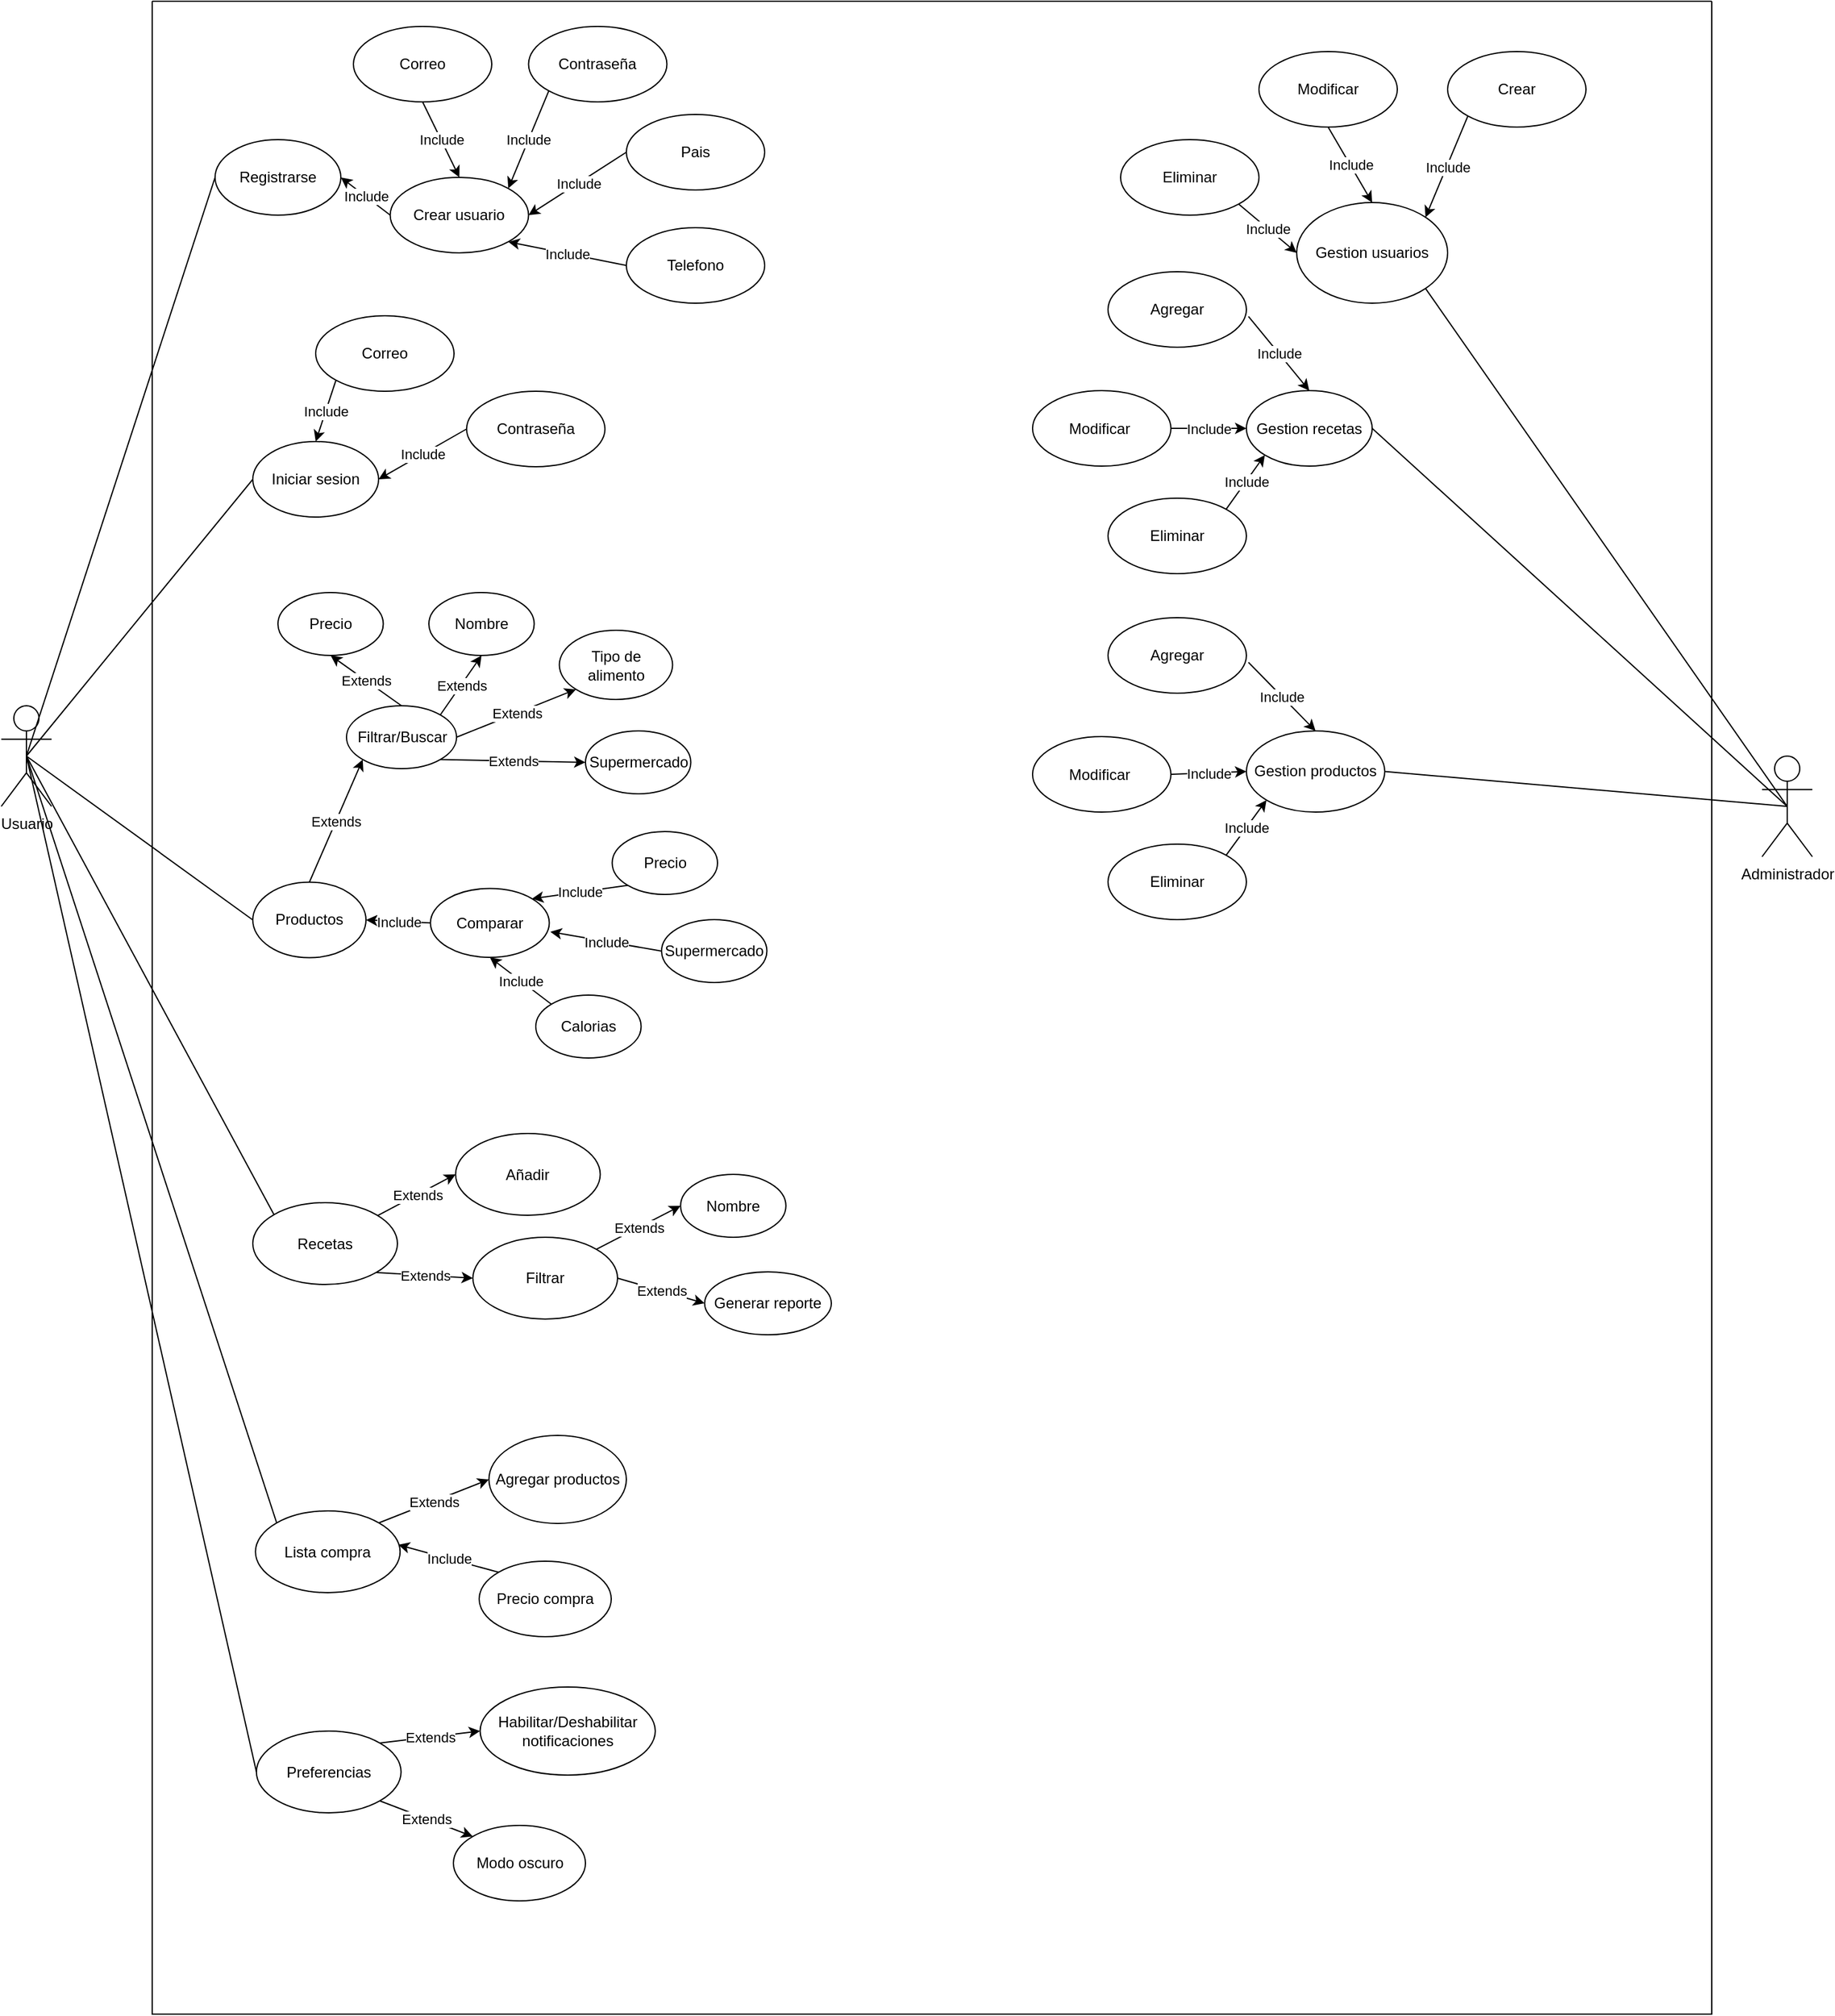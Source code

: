 <mxfile version="26.1.1">
  <diagram name="digrama-casos-uso" id="cVmgFsg3Rx5wpn8s-_xm">
    <mxGraphModel dx="2206" dy="1686" grid="1" gridSize="10" guides="1" tooltips="1" connect="1" arrows="1" fold="1" page="0" pageScale="1" pageWidth="827" pageHeight="1169" math="0" shadow="0">
      <root>
        <mxCell id="0" />
        <mxCell id="1" parent="0" />
        <mxCell id="en6OQ1vkhQpd69jf1zTb-2" value="" style="swimlane;startSize=0;" parent="1" vertex="1">
          <mxGeometry x="200" y="-240" width="1240" height="1600" as="geometry" />
        </mxCell>
        <mxCell id="en6OQ1vkhQpd69jf1zTb-5" value="Productos" style="ellipse;whiteSpace=wrap;html=1;" parent="en6OQ1vkhQpd69jf1zTb-2" vertex="1">
          <mxGeometry x="80" y="700.25" width="90" height="60" as="geometry" />
        </mxCell>
        <mxCell id="en6OQ1vkhQpd69jf1zTb-7" value="Filtrar/Buscar" style="ellipse;whiteSpace=wrap;html=1;" parent="en6OQ1vkhQpd69jf1zTb-2" vertex="1">
          <mxGeometry x="154.5" y="560" width="87.5" height="50" as="geometry" />
        </mxCell>
        <mxCell id="en6OQ1vkhQpd69jf1zTb-11" value="Gestion recetas" style="ellipse;whiteSpace=wrap;html=1;" parent="en6OQ1vkhQpd69jf1zTb-2" vertex="1">
          <mxGeometry x="870" y="309.5" width="100" height="60" as="geometry" />
        </mxCell>
        <mxCell id="en6OQ1vkhQpd69jf1zTb-12" value="Agregar" style="ellipse;whiteSpace=wrap;html=1;" parent="en6OQ1vkhQpd69jf1zTb-2" vertex="1">
          <mxGeometry x="760" y="215" width="110" height="60" as="geometry" />
        </mxCell>
        <mxCell id="en6OQ1vkhQpd69jf1zTb-13" value="Modificar&amp;nbsp;" style="ellipse;whiteSpace=wrap;html=1;" parent="en6OQ1vkhQpd69jf1zTb-2" vertex="1">
          <mxGeometry x="700" y="309.5" width="110" height="60" as="geometry" />
        </mxCell>
        <mxCell id="en6OQ1vkhQpd69jf1zTb-14" value="Eliminar" style="ellipse;whiteSpace=wrap;html=1;" parent="en6OQ1vkhQpd69jf1zTb-2" vertex="1">
          <mxGeometry x="760" y="395" width="110" height="60" as="geometry" />
        </mxCell>
        <mxCell id="en6OQ1vkhQpd69jf1zTb-16" value="" style="endArrow=classic;html=1;rounded=0;exitX=1.015;exitY=0.592;exitDx=0;exitDy=0;exitPerimeter=0;entryX=0.5;entryY=0;entryDx=0;entryDy=0;" parent="en6OQ1vkhQpd69jf1zTb-2" source="en6OQ1vkhQpd69jf1zTb-12" target="en6OQ1vkhQpd69jf1zTb-11" edge="1">
          <mxGeometry relative="1" as="geometry">
            <mxPoint x="890" y="185" as="sourcePoint" />
            <mxPoint x="990" y="185" as="targetPoint" />
          </mxGeometry>
        </mxCell>
        <mxCell id="en6OQ1vkhQpd69jf1zTb-17" value="Include" style="edgeLabel;resizable=0;html=1;;align=center;verticalAlign=middle;" parent="en6OQ1vkhQpd69jf1zTb-16" connectable="0" vertex="1">
          <mxGeometry relative="1" as="geometry" />
        </mxCell>
        <mxCell id="en6OQ1vkhQpd69jf1zTb-19" value="" style="endArrow=classic;html=1;rounded=0;exitX=1;exitY=0.5;exitDx=0;exitDy=0;entryX=0;entryY=0.5;entryDx=0;entryDy=0;" parent="en6OQ1vkhQpd69jf1zTb-2" source="en6OQ1vkhQpd69jf1zTb-13" target="en6OQ1vkhQpd69jf1zTb-11" edge="1">
          <mxGeometry relative="1" as="geometry">
            <mxPoint x="870" y="355" as="sourcePoint" />
            <mxPoint x="918" y="414" as="targetPoint" />
          </mxGeometry>
        </mxCell>
        <mxCell id="en6OQ1vkhQpd69jf1zTb-20" value="Include" style="edgeLabel;resizable=0;html=1;;align=center;verticalAlign=middle;" parent="en6OQ1vkhQpd69jf1zTb-19" connectable="0" vertex="1">
          <mxGeometry relative="1" as="geometry" />
        </mxCell>
        <mxCell id="en6OQ1vkhQpd69jf1zTb-21" value="" style="endArrow=classic;html=1;rounded=0;exitX=1;exitY=0;exitDx=0;exitDy=0;entryX=0;entryY=1;entryDx=0;entryDy=0;" parent="en6OQ1vkhQpd69jf1zTb-2" source="en6OQ1vkhQpd69jf1zTb-14" target="en6OQ1vkhQpd69jf1zTb-11" edge="1">
          <mxGeometry relative="1" as="geometry">
            <mxPoint x="892" y="271" as="sourcePoint" />
            <mxPoint x="940" y="330" as="targetPoint" />
          </mxGeometry>
        </mxCell>
        <mxCell id="en6OQ1vkhQpd69jf1zTb-22" value="Include" style="edgeLabel;resizable=0;html=1;;align=center;verticalAlign=middle;" parent="en6OQ1vkhQpd69jf1zTb-21" connectable="0" vertex="1">
          <mxGeometry relative="1" as="geometry" />
        </mxCell>
        <mxCell id="en6OQ1vkhQpd69jf1zTb-25" value="Gestion usuarios" style="ellipse;whiteSpace=wrap;html=1;" parent="en6OQ1vkhQpd69jf1zTb-2" vertex="1">
          <mxGeometry x="910" y="160" width="120" height="80" as="geometry" />
        </mxCell>
        <mxCell id="en6OQ1vkhQpd69jf1zTb-30" value="Iniciar sesion" style="ellipse;whiteSpace=wrap;html=1;" parent="en6OQ1vkhQpd69jf1zTb-2" vertex="1">
          <mxGeometry x="80" y="350" width="100" height="60" as="geometry" />
        </mxCell>
        <mxCell id="en6OQ1vkhQpd69jf1zTb-23" value="Registrarse" style="ellipse;whiteSpace=wrap;html=1;" parent="en6OQ1vkhQpd69jf1zTb-2" vertex="1">
          <mxGeometry x="50" y="110" width="100" height="60" as="geometry" />
        </mxCell>
        <mxCell id="en6OQ1vkhQpd69jf1zTb-26" value="Crear usuario" style="ellipse;whiteSpace=wrap;html=1;" parent="en6OQ1vkhQpd69jf1zTb-2" vertex="1">
          <mxGeometry x="189.25" y="140" width="110" height="60" as="geometry" />
        </mxCell>
        <mxCell id="en6OQ1vkhQpd69jf1zTb-28" value="" style="endArrow=classic;html=1;rounded=0;exitX=0;exitY=0.5;exitDx=0;exitDy=0;entryX=1;entryY=0.5;entryDx=0;entryDy=0;" parent="en6OQ1vkhQpd69jf1zTb-2" source="en6OQ1vkhQpd69jf1zTb-26" target="en6OQ1vkhQpd69jf1zTb-23" edge="1">
          <mxGeometry relative="1" as="geometry">
            <mxPoint x="184.5" y="240" as="sourcePoint" />
            <mxPoint x="160" y="140" as="targetPoint" />
          </mxGeometry>
        </mxCell>
        <mxCell id="en6OQ1vkhQpd69jf1zTb-29" value="Include" style="edgeLabel;resizable=0;html=1;;align=center;verticalAlign=middle;" parent="en6OQ1vkhQpd69jf1zTb-28" connectable="0" vertex="1">
          <mxGeometry relative="1" as="geometry" />
        </mxCell>
        <mxCell id="en6OQ1vkhQpd69jf1zTb-33" value="Modificar" style="ellipse;whiteSpace=wrap;html=1;" parent="en6OQ1vkhQpd69jf1zTb-2" vertex="1">
          <mxGeometry x="880" y="40" width="110" height="60" as="geometry" />
        </mxCell>
        <mxCell id="en6OQ1vkhQpd69jf1zTb-34" value="Eliminar" style="ellipse;whiteSpace=wrap;html=1;" parent="en6OQ1vkhQpd69jf1zTb-2" vertex="1">
          <mxGeometry x="770" y="110" width="110" height="60" as="geometry" />
        </mxCell>
        <mxCell id="en6OQ1vkhQpd69jf1zTb-35" value="" style="endArrow=classic;html=1;rounded=0;exitX=1;exitY=1;exitDx=0;exitDy=0;entryX=0;entryY=0.5;entryDx=0;entryDy=0;" parent="en6OQ1vkhQpd69jf1zTb-2" source="en6OQ1vkhQpd69jf1zTb-34" target="en6OQ1vkhQpd69jf1zTb-25" edge="1">
          <mxGeometry relative="1" as="geometry">
            <mxPoint x="842" y="276" as="sourcePoint" />
            <mxPoint x="890" y="335" as="targetPoint" />
          </mxGeometry>
        </mxCell>
        <mxCell id="en6OQ1vkhQpd69jf1zTb-36" value="Include" style="edgeLabel;resizable=0;html=1;;align=center;verticalAlign=middle;" parent="en6OQ1vkhQpd69jf1zTb-35" connectable="0" vertex="1">
          <mxGeometry relative="1" as="geometry" />
        </mxCell>
        <mxCell id="en6OQ1vkhQpd69jf1zTb-37" value="" style="endArrow=classic;html=1;rounded=0;exitX=0.5;exitY=1;exitDx=0;exitDy=0;entryX=0.5;entryY=0;entryDx=0;entryDy=0;" parent="en6OQ1vkhQpd69jf1zTb-2" source="en6OQ1vkhQpd69jf1zTb-33" target="en6OQ1vkhQpd69jf1zTb-25" edge="1">
          <mxGeometry relative="1" as="geometry">
            <mxPoint x="852" y="286" as="sourcePoint" />
            <mxPoint x="900" y="345" as="targetPoint" />
          </mxGeometry>
        </mxCell>
        <mxCell id="en6OQ1vkhQpd69jf1zTb-38" value="Include" style="edgeLabel;resizable=0;html=1;;align=center;verticalAlign=middle;" parent="en6OQ1vkhQpd69jf1zTb-37" connectable="0" vertex="1">
          <mxGeometry relative="1" as="geometry" />
        </mxCell>
        <mxCell id="en6OQ1vkhQpd69jf1zTb-80" value="Crear" style="ellipse;whiteSpace=wrap;html=1;" parent="en6OQ1vkhQpd69jf1zTb-2" vertex="1">
          <mxGeometry x="1030" y="40" width="110" height="60" as="geometry" />
        </mxCell>
        <mxCell id="en6OQ1vkhQpd69jf1zTb-81" value="" style="endArrow=classic;html=1;rounded=0;exitX=0;exitY=1;exitDx=0;exitDy=0;entryX=1;entryY=0;entryDx=0;entryDy=0;" parent="en6OQ1vkhQpd69jf1zTb-2" source="en6OQ1vkhQpd69jf1zTb-80" target="en6OQ1vkhQpd69jf1zTb-25" edge="1">
          <mxGeometry relative="1" as="geometry">
            <mxPoint x="945" y="110" as="sourcePoint" />
            <mxPoint x="980" y="170" as="targetPoint" />
          </mxGeometry>
        </mxCell>
        <mxCell id="en6OQ1vkhQpd69jf1zTb-82" value="Include" style="edgeLabel;resizable=0;html=1;;align=center;verticalAlign=middle;" parent="en6OQ1vkhQpd69jf1zTb-81" connectable="0" vertex="1">
          <mxGeometry relative="1" as="geometry" />
        </mxCell>
        <mxCell id="KXxqBj54iLF5H491kml4-2" value="Correo" style="ellipse;whiteSpace=wrap;html=1;" parent="en6OQ1vkhQpd69jf1zTb-2" vertex="1">
          <mxGeometry x="160" y="20" width="110" height="60" as="geometry" />
        </mxCell>
        <mxCell id="KXxqBj54iLF5H491kml4-3" value="" style="endArrow=classic;html=1;rounded=0;exitX=0.5;exitY=1;exitDx=0;exitDy=0;entryX=0.5;entryY=0;entryDx=0;entryDy=0;" parent="en6OQ1vkhQpd69jf1zTb-2" source="KXxqBj54iLF5H491kml4-2" target="en6OQ1vkhQpd69jf1zTb-26" edge="1">
          <mxGeometry relative="1" as="geometry">
            <mxPoint x="231" y="150" as="sourcePoint" />
            <mxPoint x="160" y="150" as="targetPoint" />
          </mxGeometry>
        </mxCell>
        <mxCell id="KXxqBj54iLF5H491kml4-4" value="Include" style="edgeLabel;resizable=0;html=1;;align=center;verticalAlign=middle;" parent="KXxqBj54iLF5H491kml4-3" connectable="0" vertex="1">
          <mxGeometry relative="1" as="geometry" />
        </mxCell>
        <mxCell id="KXxqBj54iLF5H491kml4-5" value="Contraseña" style="ellipse;whiteSpace=wrap;html=1;" parent="en6OQ1vkhQpd69jf1zTb-2" vertex="1">
          <mxGeometry x="299.25" y="20" width="110" height="60" as="geometry" />
        </mxCell>
        <mxCell id="KXxqBj54iLF5H491kml4-6" value="" style="endArrow=classic;html=1;rounded=0;exitX=0;exitY=1;exitDx=0;exitDy=0;entryX=1;entryY=0;entryDx=0;entryDy=0;" parent="en6OQ1vkhQpd69jf1zTb-2" source="KXxqBj54iLF5H491kml4-5" target="en6OQ1vkhQpd69jf1zTb-26" edge="1">
          <mxGeometry relative="1" as="geometry">
            <mxPoint x="264" y="71" as="sourcePoint" />
            <mxPoint x="286" y="120" as="targetPoint" />
          </mxGeometry>
        </mxCell>
        <mxCell id="KXxqBj54iLF5H491kml4-7" value="Include" style="edgeLabel;resizable=0;html=1;;align=center;verticalAlign=middle;" parent="KXxqBj54iLF5H491kml4-6" connectable="0" vertex="1">
          <mxGeometry relative="1" as="geometry" />
        </mxCell>
        <mxCell id="KXxqBj54iLF5H491kml4-8" value="Pais" style="ellipse;whiteSpace=wrap;html=1;" parent="en6OQ1vkhQpd69jf1zTb-2" vertex="1">
          <mxGeometry x="377" y="90" width="110" height="60" as="geometry" />
        </mxCell>
        <mxCell id="KXxqBj54iLF5H491kml4-9" value="" style="endArrow=classic;html=1;rounded=0;exitX=0;exitY=0.5;exitDx=0;exitDy=0;entryX=1;entryY=0.5;entryDx=0;entryDy=0;" parent="en6OQ1vkhQpd69jf1zTb-2" source="KXxqBj54iLF5H491kml4-8" target="en6OQ1vkhQpd69jf1zTb-26" edge="1">
          <mxGeometry relative="1" as="geometry">
            <mxPoint x="336" y="71" as="sourcePoint" />
            <mxPoint x="293" y="159" as="targetPoint" />
          </mxGeometry>
        </mxCell>
        <mxCell id="KXxqBj54iLF5H491kml4-10" value="Include" style="edgeLabel;resizable=0;html=1;;align=center;verticalAlign=middle;" parent="KXxqBj54iLF5H491kml4-9" connectable="0" vertex="1">
          <mxGeometry relative="1" as="geometry" />
        </mxCell>
        <mxCell id="KXxqBj54iLF5H491kml4-11" value="Telefono" style="ellipse;whiteSpace=wrap;html=1;" parent="en6OQ1vkhQpd69jf1zTb-2" vertex="1">
          <mxGeometry x="377" y="180" width="110" height="60" as="geometry" />
        </mxCell>
        <mxCell id="KXxqBj54iLF5H491kml4-12" value="" style="endArrow=classic;html=1;rounded=0;exitX=0;exitY=0.5;exitDx=0;exitDy=0;entryX=1;entryY=1;entryDx=0;entryDy=0;" parent="en6OQ1vkhQpd69jf1zTb-2" source="KXxqBj54iLF5H491kml4-11" target="en6OQ1vkhQpd69jf1zTb-26" edge="1">
          <mxGeometry relative="1" as="geometry">
            <mxPoint x="387" y="120" as="sourcePoint" />
            <mxPoint x="309" y="180" as="targetPoint" />
          </mxGeometry>
        </mxCell>
        <mxCell id="KXxqBj54iLF5H491kml4-13" value="Include" style="edgeLabel;resizable=0;html=1;;align=center;verticalAlign=middle;" parent="KXxqBj54iLF5H491kml4-12" connectable="0" vertex="1">
          <mxGeometry relative="1" as="geometry" />
        </mxCell>
        <mxCell id="KXxqBj54iLF5H491kml4-14" value="" style="endArrow=classic;html=1;rounded=0;exitX=0.5;exitY=0;exitDx=0;exitDy=0;entryX=0;entryY=1;entryDx=0;entryDy=0;" parent="en6OQ1vkhQpd69jf1zTb-2" source="en6OQ1vkhQpd69jf1zTb-5" target="en6OQ1vkhQpd69jf1zTb-7" edge="1">
          <mxGeometry relative="1" as="geometry">
            <mxPoint x="436.25" y="490.25" as="sourcePoint" />
            <mxPoint x="342.25" y="471.25" as="targetPoint" />
          </mxGeometry>
        </mxCell>
        <mxCell id="KXxqBj54iLF5H491kml4-15" value="Extends" style="edgeLabel;resizable=0;html=1;;align=center;verticalAlign=middle;" parent="KXxqBj54iLF5H491kml4-14" connectable="0" vertex="1">
          <mxGeometry relative="1" as="geometry" />
        </mxCell>
        <mxCell id="KXxqBj54iLF5H491kml4-97" value="Comparar" style="ellipse;whiteSpace=wrap;html=1;" parent="en6OQ1vkhQpd69jf1zTb-2" vertex="1">
          <mxGeometry x="221.25" y="705.25" width="94.5" height="54.75" as="geometry" />
        </mxCell>
        <mxCell id="KXxqBj54iLF5H491kml4-99" value="" style="endArrow=classic;html=1;rounded=0;exitX=0;exitY=0.5;exitDx=0;exitDy=0;entryX=1;entryY=0.5;entryDx=0;entryDy=0;" parent="en6OQ1vkhQpd69jf1zTb-2" source="KXxqBj54iLF5H491kml4-97" target="en6OQ1vkhQpd69jf1zTb-5" edge="1">
          <mxGeometry relative="1" as="geometry">
            <mxPoint x="436.25" y="490.25" as="sourcePoint" />
            <mxPoint x="342.25" y="471.25" as="targetPoint" />
          </mxGeometry>
        </mxCell>
        <mxCell id="KXxqBj54iLF5H491kml4-100" value="Include" style="edgeLabel;resizable=0;html=1;;align=center;verticalAlign=middle;" parent="KXxqBj54iLF5H491kml4-99" connectable="0" vertex="1">
          <mxGeometry relative="1" as="geometry" />
        </mxCell>
        <mxCell id="KXxqBj54iLF5H491kml4-109" value="Recetas" style="ellipse;whiteSpace=wrap;html=1;" parent="en6OQ1vkhQpd69jf1zTb-2" vertex="1">
          <mxGeometry x="80" y="955" width="115" height="65" as="geometry" />
        </mxCell>
        <mxCell id="KXxqBj54iLF5H491kml4-111" value="Añadir" style="ellipse;whiteSpace=wrap;html=1;" parent="en6OQ1vkhQpd69jf1zTb-2" vertex="1">
          <mxGeometry x="241.25" y="900" width="115" height="65" as="geometry" />
        </mxCell>
        <mxCell id="KXxqBj54iLF5H491kml4-112" value="Filtrar" style="ellipse;whiteSpace=wrap;html=1;" parent="en6OQ1vkhQpd69jf1zTb-2" vertex="1">
          <mxGeometry x="255" y="982.5" width="115" height="65" as="geometry" />
        </mxCell>
        <mxCell id="KXxqBj54iLF5H491kml4-113" value="" style="endArrow=classic;html=1;rounded=0;entryX=0;entryY=0.5;entryDx=0;entryDy=0;" parent="en6OQ1vkhQpd69jf1zTb-2" source="KXxqBj54iLF5H491kml4-109" target="KXxqBj54iLF5H491kml4-111" edge="1">
          <mxGeometry relative="1" as="geometry">
            <mxPoint x="1149" y="376" as="sourcePoint" />
            <mxPoint x="1190" y="425" as="targetPoint" />
          </mxGeometry>
        </mxCell>
        <mxCell id="KXxqBj54iLF5H491kml4-114" value="Extends" style="edgeLabel;resizable=0;html=1;;align=center;verticalAlign=middle;" parent="KXxqBj54iLF5H491kml4-113" connectable="0" vertex="1">
          <mxGeometry relative="1" as="geometry" />
        </mxCell>
        <mxCell id="KXxqBj54iLF5H491kml4-115" value="" style="endArrow=classic;html=1;rounded=0;entryX=0;entryY=0.5;entryDx=0;entryDy=0;exitX=1;exitY=1;exitDx=0;exitDy=0;" parent="en6OQ1vkhQpd69jf1zTb-2" source="KXxqBj54iLF5H491kml4-109" target="KXxqBj54iLF5H491kml4-112" edge="1">
          <mxGeometry relative="1" as="geometry">
            <mxPoint x="187" y="974" as="sourcePoint" />
            <mxPoint x="237" y="943" as="targetPoint" />
          </mxGeometry>
        </mxCell>
        <mxCell id="KXxqBj54iLF5H491kml4-116" value="Extends" style="edgeLabel;resizable=0;html=1;;align=center;verticalAlign=middle;" parent="KXxqBj54iLF5H491kml4-115" connectable="0" vertex="1">
          <mxGeometry relative="1" as="geometry" />
        </mxCell>
        <mxCell id="KXxqBj54iLF5H491kml4-117" value="Gestion productos" style="ellipse;whiteSpace=wrap;html=1;" parent="en6OQ1vkhQpd69jf1zTb-2" vertex="1">
          <mxGeometry x="870" y="580" width="110" height="64.5" as="geometry" />
        </mxCell>
        <mxCell id="KXxqBj54iLF5H491kml4-118" value="Agregar" style="ellipse;whiteSpace=wrap;html=1;" parent="en6OQ1vkhQpd69jf1zTb-2" vertex="1">
          <mxGeometry x="760" y="490" width="110" height="60" as="geometry" />
        </mxCell>
        <mxCell id="KXxqBj54iLF5H491kml4-119" value="Modificar&amp;nbsp;" style="ellipse;whiteSpace=wrap;html=1;" parent="en6OQ1vkhQpd69jf1zTb-2" vertex="1">
          <mxGeometry x="700" y="584.5" width="110" height="60" as="geometry" />
        </mxCell>
        <mxCell id="KXxqBj54iLF5H491kml4-120" value="Eliminar" style="ellipse;whiteSpace=wrap;html=1;" parent="en6OQ1vkhQpd69jf1zTb-2" vertex="1">
          <mxGeometry x="760" y="670" width="110" height="60" as="geometry" />
        </mxCell>
        <mxCell id="KXxqBj54iLF5H491kml4-121" value="" style="endArrow=classic;html=1;rounded=0;exitX=1.015;exitY=0.592;exitDx=0;exitDy=0;exitPerimeter=0;entryX=0.5;entryY=0;entryDx=0;entryDy=0;" parent="en6OQ1vkhQpd69jf1zTb-2" source="KXxqBj54iLF5H491kml4-118" target="KXxqBj54iLF5H491kml4-117" edge="1">
          <mxGeometry relative="1" as="geometry">
            <mxPoint x="890" y="460" as="sourcePoint" />
            <mxPoint x="990" y="460" as="targetPoint" />
          </mxGeometry>
        </mxCell>
        <mxCell id="KXxqBj54iLF5H491kml4-122" value="Include" style="edgeLabel;resizable=0;html=1;;align=center;verticalAlign=middle;" parent="KXxqBj54iLF5H491kml4-121" connectable="0" vertex="1">
          <mxGeometry relative="1" as="geometry" />
        </mxCell>
        <mxCell id="KXxqBj54iLF5H491kml4-123" value="" style="endArrow=classic;html=1;rounded=0;exitX=1;exitY=0.5;exitDx=0;exitDy=0;entryX=0;entryY=0.5;entryDx=0;entryDy=0;" parent="en6OQ1vkhQpd69jf1zTb-2" source="KXxqBj54iLF5H491kml4-119" target="KXxqBj54iLF5H491kml4-117" edge="1">
          <mxGeometry relative="1" as="geometry">
            <mxPoint x="870" y="630" as="sourcePoint" />
            <mxPoint x="918" y="689" as="targetPoint" />
          </mxGeometry>
        </mxCell>
        <mxCell id="KXxqBj54iLF5H491kml4-124" value="Include" style="edgeLabel;resizable=0;html=1;;align=center;verticalAlign=middle;" parent="KXxqBj54iLF5H491kml4-123" connectable="0" vertex="1">
          <mxGeometry relative="1" as="geometry" />
        </mxCell>
        <mxCell id="KXxqBj54iLF5H491kml4-125" value="" style="endArrow=classic;html=1;rounded=0;exitX=1;exitY=0;exitDx=0;exitDy=0;entryX=0;entryY=1;entryDx=0;entryDy=0;" parent="en6OQ1vkhQpd69jf1zTb-2" source="KXxqBj54iLF5H491kml4-120" target="KXxqBj54iLF5H491kml4-117" edge="1">
          <mxGeometry relative="1" as="geometry">
            <mxPoint x="892" y="546" as="sourcePoint" />
            <mxPoint x="940" y="605" as="targetPoint" />
          </mxGeometry>
        </mxCell>
        <mxCell id="KXxqBj54iLF5H491kml4-126" value="Include" style="edgeLabel;resizable=0;html=1;;align=center;verticalAlign=middle;" parent="KXxqBj54iLF5H491kml4-125" connectable="0" vertex="1">
          <mxGeometry relative="1" as="geometry" />
        </mxCell>
        <mxCell id="6ZiX3sD0n53-EVIy7DBn-79" value="Correo" style="ellipse;whiteSpace=wrap;html=1;" vertex="1" parent="en6OQ1vkhQpd69jf1zTb-2">
          <mxGeometry x="130" y="250" width="110" height="60" as="geometry" />
        </mxCell>
        <mxCell id="6ZiX3sD0n53-EVIy7DBn-80" value="Contraseña" style="ellipse;whiteSpace=wrap;html=1;" vertex="1" parent="en6OQ1vkhQpd69jf1zTb-2">
          <mxGeometry x="250" y="310" width="110" height="60" as="geometry" />
        </mxCell>
        <mxCell id="6ZiX3sD0n53-EVIy7DBn-81" value="" style="endArrow=classic;html=1;rounded=0;exitX=0;exitY=0.5;exitDx=0;exitDy=0;entryX=1;entryY=0.5;entryDx=0;entryDy=0;" edge="1" parent="en6OQ1vkhQpd69jf1zTb-2" source="6ZiX3sD0n53-EVIy7DBn-80" target="en6OQ1vkhQpd69jf1zTb-30">
          <mxGeometry relative="1" as="geometry">
            <mxPoint x="325" y="111" as="sourcePoint" />
            <mxPoint x="293" y="189" as="targetPoint" />
          </mxGeometry>
        </mxCell>
        <mxCell id="6ZiX3sD0n53-EVIy7DBn-82" value="Include" style="edgeLabel;resizable=0;html=1;;align=center;verticalAlign=middle;" connectable="0" vertex="1" parent="6ZiX3sD0n53-EVIy7DBn-81">
          <mxGeometry relative="1" as="geometry" />
        </mxCell>
        <mxCell id="6ZiX3sD0n53-EVIy7DBn-83" value="" style="endArrow=classic;html=1;rounded=0;exitX=0;exitY=1;exitDx=0;exitDy=0;entryX=0.5;entryY=0;entryDx=0;entryDy=0;" edge="1" parent="en6OQ1vkhQpd69jf1zTb-2" source="6ZiX3sD0n53-EVIy7DBn-79" target="en6OQ1vkhQpd69jf1zTb-30">
          <mxGeometry relative="1" as="geometry">
            <mxPoint x="335" y="121" as="sourcePoint" />
            <mxPoint x="303" y="199" as="targetPoint" />
          </mxGeometry>
        </mxCell>
        <mxCell id="6ZiX3sD0n53-EVIy7DBn-84" value="Include" style="edgeLabel;resizable=0;html=1;;align=center;verticalAlign=middle;" connectable="0" vertex="1" parent="6ZiX3sD0n53-EVIy7DBn-83">
          <mxGeometry relative="1" as="geometry" />
        </mxCell>
        <mxCell id="6ZiX3sD0n53-EVIy7DBn-85" value="Nombre" style="ellipse;whiteSpace=wrap;html=1;" vertex="1" parent="en6OQ1vkhQpd69jf1zTb-2">
          <mxGeometry x="220" y="470" width="83.75" height="50" as="geometry" />
        </mxCell>
        <mxCell id="6ZiX3sD0n53-EVIy7DBn-86" value="Supermercado" style="ellipse;whiteSpace=wrap;html=1;" vertex="1" parent="en6OQ1vkhQpd69jf1zTb-2">
          <mxGeometry x="344.5" y="580" width="83.75" height="50" as="geometry" />
        </mxCell>
        <mxCell id="6ZiX3sD0n53-EVIy7DBn-87" value="Tipo de alimento" style="ellipse;whiteSpace=wrap;html=1;" vertex="1" parent="en6OQ1vkhQpd69jf1zTb-2">
          <mxGeometry x="323.75" y="500" width="90" height="55" as="geometry" />
        </mxCell>
        <mxCell id="6ZiX3sD0n53-EVIy7DBn-95" value="" style="endArrow=classic;html=1;rounded=0;exitX=1;exitY=0;exitDx=0;exitDy=0;entryX=0.5;entryY=1;entryDx=0;entryDy=0;" edge="1" parent="en6OQ1vkhQpd69jf1zTb-2" source="en6OQ1vkhQpd69jf1zTb-7" target="6ZiX3sD0n53-EVIy7DBn-85">
          <mxGeometry relative="1" as="geometry">
            <mxPoint x="79.5" y="690" as="sourcePoint" />
            <mxPoint x="177.5" y="613" as="targetPoint" />
          </mxGeometry>
        </mxCell>
        <mxCell id="6ZiX3sD0n53-EVIy7DBn-96" value="Extends" style="edgeLabel;resizable=0;html=1;;align=center;verticalAlign=middle;" connectable="0" vertex="1" parent="6ZiX3sD0n53-EVIy7DBn-95">
          <mxGeometry relative="1" as="geometry" />
        </mxCell>
        <mxCell id="6ZiX3sD0n53-EVIy7DBn-97" value="" style="endArrow=classic;html=1;rounded=0;exitX=1;exitY=0.5;exitDx=0;exitDy=0;entryX=0;entryY=1;entryDx=0;entryDy=0;" edge="1" parent="en6OQ1vkhQpd69jf1zTb-2" source="en6OQ1vkhQpd69jf1zTb-7" target="6ZiX3sD0n53-EVIy7DBn-87">
          <mxGeometry relative="1" as="geometry">
            <mxPoint x="89.5" y="700" as="sourcePoint" />
            <mxPoint x="187.5" y="623" as="targetPoint" />
          </mxGeometry>
        </mxCell>
        <mxCell id="6ZiX3sD0n53-EVIy7DBn-98" value="Extends" style="edgeLabel;resizable=0;html=1;;align=center;verticalAlign=middle;" connectable="0" vertex="1" parent="6ZiX3sD0n53-EVIy7DBn-97">
          <mxGeometry relative="1" as="geometry" />
        </mxCell>
        <mxCell id="6ZiX3sD0n53-EVIy7DBn-99" value="" style="endArrow=classic;html=1;rounded=0;exitX=1;exitY=1;exitDx=0;exitDy=0;entryX=0;entryY=0.5;entryDx=0;entryDy=0;" edge="1" parent="en6OQ1vkhQpd69jf1zTb-2" source="en6OQ1vkhQpd69jf1zTb-7" target="6ZiX3sD0n53-EVIy7DBn-86">
          <mxGeometry relative="1" as="geometry">
            <mxPoint x="99.5" y="710" as="sourcePoint" />
            <mxPoint x="197.5" y="633" as="targetPoint" />
          </mxGeometry>
        </mxCell>
        <mxCell id="6ZiX3sD0n53-EVIy7DBn-100" value="Extends" style="edgeLabel;resizable=0;html=1;;align=center;verticalAlign=middle;" connectable="0" vertex="1" parent="6ZiX3sD0n53-EVIy7DBn-99">
          <mxGeometry relative="1" as="geometry" />
        </mxCell>
        <mxCell id="6ZiX3sD0n53-EVIy7DBn-101" value="Precio" style="ellipse;whiteSpace=wrap;html=1;" vertex="1" parent="en6OQ1vkhQpd69jf1zTb-2">
          <mxGeometry x="100" y="470" width="83.75" height="50" as="geometry" />
        </mxCell>
        <mxCell id="6ZiX3sD0n53-EVIy7DBn-102" value="" style="endArrow=classic;html=1;rounded=0;exitX=0.5;exitY=0;exitDx=0;exitDy=0;entryX=0.5;entryY=1;entryDx=0;entryDy=0;" edge="1" parent="en6OQ1vkhQpd69jf1zTb-2" source="en6OQ1vkhQpd69jf1zTb-7" target="6ZiX3sD0n53-EVIy7DBn-101">
          <mxGeometry relative="1" as="geometry">
            <mxPoint x="239.5" y="577" as="sourcePoint" />
            <mxPoint x="271.5" y="530" as="targetPoint" />
          </mxGeometry>
        </mxCell>
        <mxCell id="6ZiX3sD0n53-EVIy7DBn-103" value="Extends" style="edgeLabel;resizable=0;html=1;;align=center;verticalAlign=middle;" connectable="0" vertex="1" parent="6ZiX3sD0n53-EVIy7DBn-102">
          <mxGeometry relative="1" as="geometry" />
        </mxCell>
        <mxCell id="6ZiX3sD0n53-EVIy7DBn-104" value="Precio" style="ellipse;whiteSpace=wrap;html=1;" vertex="1" parent="en6OQ1vkhQpd69jf1zTb-2">
          <mxGeometry x="365.75" y="660" width="83.75" height="50" as="geometry" />
        </mxCell>
        <mxCell id="6ZiX3sD0n53-EVIy7DBn-105" value="Calorias" style="ellipse;whiteSpace=wrap;html=1;" vertex="1" parent="en6OQ1vkhQpd69jf1zTb-2">
          <mxGeometry x="305" y="790" width="83.75" height="50" as="geometry" />
        </mxCell>
        <mxCell id="6ZiX3sD0n53-EVIy7DBn-106" value="Supermercado" style="ellipse;whiteSpace=wrap;html=1;" vertex="1" parent="en6OQ1vkhQpd69jf1zTb-2">
          <mxGeometry x="405" y="730" width="83.75" height="50" as="geometry" />
        </mxCell>
        <mxCell id="6ZiX3sD0n53-EVIy7DBn-107" value="" style="endArrow=classic;html=1;rounded=0;exitX=0;exitY=1;exitDx=0;exitDy=0;entryX=1;entryY=0;entryDx=0;entryDy=0;" edge="1" parent="en6OQ1vkhQpd69jf1zTb-2" source="6ZiX3sD0n53-EVIy7DBn-104" target="KXxqBj54iLF5H491kml4-97">
          <mxGeometry relative="1" as="geometry">
            <mxPoint x="231.75" y="743" as="sourcePoint" />
            <mxPoint x="125.75" y="740" as="targetPoint" />
          </mxGeometry>
        </mxCell>
        <mxCell id="6ZiX3sD0n53-EVIy7DBn-108" value="Include" style="edgeLabel;resizable=0;html=1;;align=center;verticalAlign=middle;" connectable="0" vertex="1" parent="6ZiX3sD0n53-EVIy7DBn-107">
          <mxGeometry relative="1" as="geometry" />
        </mxCell>
        <mxCell id="6ZiX3sD0n53-EVIy7DBn-109" value="" style="endArrow=classic;html=1;rounded=0;exitX=0;exitY=0;exitDx=0;exitDy=0;entryX=0.5;entryY=1;entryDx=0;entryDy=0;" edge="1" parent="en6OQ1vkhQpd69jf1zTb-2" source="6ZiX3sD0n53-EVIy7DBn-105" target="KXxqBj54iLF5H491kml4-97">
          <mxGeometry relative="1" as="geometry">
            <mxPoint x="241.75" y="753" as="sourcePoint" />
            <mxPoint x="135.75" y="750" as="targetPoint" />
          </mxGeometry>
        </mxCell>
        <mxCell id="6ZiX3sD0n53-EVIy7DBn-110" value="Include" style="edgeLabel;resizable=0;html=1;;align=center;verticalAlign=middle;" connectable="0" vertex="1" parent="6ZiX3sD0n53-EVIy7DBn-109">
          <mxGeometry relative="1" as="geometry" />
        </mxCell>
        <mxCell id="6ZiX3sD0n53-EVIy7DBn-111" value="" style="endArrow=classic;html=1;rounded=0;exitX=0;exitY=0.5;exitDx=0;exitDy=0;entryX=1.009;entryY=0.629;entryDx=0;entryDy=0;entryPerimeter=0;" edge="1" parent="en6OQ1vkhQpd69jf1zTb-2" source="6ZiX3sD0n53-EVIy7DBn-106" target="KXxqBj54iLF5H491kml4-97">
          <mxGeometry relative="1" as="geometry">
            <mxPoint x="251.75" y="763" as="sourcePoint" />
            <mxPoint x="145.75" y="760" as="targetPoint" />
          </mxGeometry>
        </mxCell>
        <mxCell id="6ZiX3sD0n53-EVIy7DBn-112" value="Include" style="edgeLabel;resizable=0;html=1;;align=center;verticalAlign=middle;" connectable="0" vertex="1" parent="6ZiX3sD0n53-EVIy7DBn-111">
          <mxGeometry relative="1" as="geometry" />
        </mxCell>
        <mxCell id="6ZiX3sD0n53-EVIy7DBn-113" value="Nombre" style="ellipse;whiteSpace=wrap;html=1;" vertex="1" parent="en6OQ1vkhQpd69jf1zTb-2">
          <mxGeometry x="420.13" y="932.5" width="83.75" height="50" as="geometry" />
        </mxCell>
        <mxCell id="6ZiX3sD0n53-EVIy7DBn-114" value="" style="endArrow=classic;html=1;rounded=0;exitX=1;exitY=0;exitDx=0;exitDy=0;entryX=0;entryY=0.5;entryDx=0;entryDy=0;" edge="1" parent="en6OQ1vkhQpd69jf1zTb-2" source="KXxqBj54iLF5H491kml4-112" target="6ZiX3sD0n53-EVIy7DBn-113">
          <mxGeometry relative="1" as="geometry">
            <mxPoint x="275" y="607" as="sourcePoint" />
            <mxPoint x="307" y="560" as="targetPoint" />
          </mxGeometry>
        </mxCell>
        <mxCell id="6ZiX3sD0n53-EVIy7DBn-115" value="Extends" style="edgeLabel;resizable=0;html=1;;align=center;verticalAlign=middle;" connectable="0" vertex="1" parent="6ZiX3sD0n53-EVIy7DBn-114">
          <mxGeometry relative="1" as="geometry" />
        </mxCell>
        <mxCell id="6ZiX3sD0n53-EVIy7DBn-116" value="Generar reporte" style="ellipse;whiteSpace=wrap;html=1;" vertex="1" parent="en6OQ1vkhQpd69jf1zTb-2">
          <mxGeometry x="439.25" y="1010" width="100.75" height="50" as="geometry" />
        </mxCell>
        <mxCell id="6ZiX3sD0n53-EVIy7DBn-117" value="" style="endArrow=classic;html=1;rounded=0;exitX=1;exitY=0.5;exitDx=0;exitDy=0;entryX=0;entryY=0.5;entryDx=0;entryDy=0;" edge="1" parent="en6OQ1vkhQpd69jf1zTb-2" source="KXxqBj54iLF5H491kml4-112" target="6ZiX3sD0n53-EVIy7DBn-116">
          <mxGeometry relative="1" as="geometry">
            <mxPoint x="363" y="1002" as="sourcePoint" />
            <mxPoint x="430" y="968" as="targetPoint" />
          </mxGeometry>
        </mxCell>
        <mxCell id="6ZiX3sD0n53-EVIy7DBn-118" value="Extends" style="edgeLabel;resizable=0;html=1;;align=center;verticalAlign=middle;" connectable="0" vertex="1" parent="6ZiX3sD0n53-EVIy7DBn-117">
          <mxGeometry relative="1" as="geometry" />
        </mxCell>
        <mxCell id="6ZiX3sD0n53-EVIy7DBn-119" value="Lista compra" style="ellipse;whiteSpace=wrap;html=1;" vertex="1" parent="en6OQ1vkhQpd69jf1zTb-2">
          <mxGeometry x="82.13" y="1200" width="115" height="65" as="geometry" />
        </mxCell>
        <mxCell id="6ZiX3sD0n53-EVIy7DBn-121" value="Agregar productos" style="ellipse;whiteSpace=wrap;html=1;" vertex="1" parent="en6OQ1vkhQpd69jf1zTb-2">
          <mxGeometry x="267.75" y="1140" width="109.25" height="70" as="geometry" />
        </mxCell>
        <mxCell id="6ZiX3sD0n53-EVIy7DBn-122" value="" style="endArrow=classic;html=1;rounded=0;exitX=1;exitY=0;exitDx=0;exitDy=0;entryX=0;entryY=0.5;entryDx=0;entryDy=0;" edge="1" parent="en6OQ1vkhQpd69jf1zTb-2" source="6ZiX3sD0n53-EVIy7DBn-119" target="6ZiX3sD0n53-EVIy7DBn-121">
          <mxGeometry relative="1" as="geometry">
            <mxPoint x="360.75" y="1062" as="sourcePoint" />
            <mxPoint x="427.75" y="1028" as="targetPoint" />
          </mxGeometry>
        </mxCell>
        <mxCell id="6ZiX3sD0n53-EVIy7DBn-123" value="Extends" style="edgeLabel;resizable=0;html=1;;align=center;verticalAlign=middle;" connectable="0" vertex="1" parent="6ZiX3sD0n53-EVIy7DBn-122">
          <mxGeometry relative="1" as="geometry" />
        </mxCell>
        <mxCell id="6ZiX3sD0n53-EVIy7DBn-124" value="Precio compra" style="ellipse;whiteSpace=wrap;html=1;" vertex="1" parent="en6OQ1vkhQpd69jf1zTb-2">
          <mxGeometry x="260" y="1240" width="105" height="60" as="geometry" />
        </mxCell>
        <mxCell id="6ZiX3sD0n53-EVIy7DBn-125" value="" style="endArrow=classic;html=1;rounded=0;exitX=0;exitY=0;exitDx=0;exitDy=0;entryX=0.987;entryY=0.414;entryDx=0;entryDy=0;entryPerimeter=0;" edge="1" parent="en6OQ1vkhQpd69jf1zTb-2" source="6ZiX3sD0n53-EVIy7DBn-124" target="6ZiX3sD0n53-EVIy7DBn-119">
          <mxGeometry relative="1" as="geometry">
            <mxPoint x="327" y="808" as="sourcePoint" />
            <mxPoint x="279" y="770" as="targetPoint" />
          </mxGeometry>
        </mxCell>
        <mxCell id="6ZiX3sD0n53-EVIy7DBn-126" value="Include" style="edgeLabel;resizable=0;html=1;;align=center;verticalAlign=middle;" connectable="0" vertex="1" parent="6ZiX3sD0n53-EVIy7DBn-125">
          <mxGeometry relative="1" as="geometry" />
        </mxCell>
        <mxCell id="6ZiX3sD0n53-EVIy7DBn-134" value="Preferencias" style="ellipse;whiteSpace=wrap;html=1;" vertex="1" parent="en6OQ1vkhQpd69jf1zTb-2">
          <mxGeometry x="82.88" y="1375" width="115" height="65" as="geometry" />
        </mxCell>
        <mxCell id="6ZiX3sD0n53-EVIy7DBn-135" value="" style="endArrow=classic;html=1;rounded=0;exitX=1;exitY=0;exitDx=0;exitDy=0;entryX=0;entryY=0.5;entryDx=0;entryDy=0;" edge="1" parent="en6OQ1vkhQpd69jf1zTb-2" source="6ZiX3sD0n53-EVIy7DBn-134" target="6ZiX3sD0n53-EVIy7DBn-140">
          <mxGeometry relative="1" as="geometry">
            <mxPoint x="361.5" y="1237" as="sourcePoint" />
            <mxPoint x="268.75" y="1350" as="targetPoint" />
          </mxGeometry>
        </mxCell>
        <mxCell id="6ZiX3sD0n53-EVIy7DBn-136" value="Extends" style="edgeLabel;resizable=0;html=1;;align=center;verticalAlign=middle;" connectable="0" vertex="1" parent="6ZiX3sD0n53-EVIy7DBn-135">
          <mxGeometry relative="1" as="geometry" />
        </mxCell>
        <mxCell id="6ZiX3sD0n53-EVIy7DBn-137" value="Modo oscuro" style="ellipse;whiteSpace=wrap;html=1;" vertex="1" parent="en6OQ1vkhQpd69jf1zTb-2">
          <mxGeometry x="239.5" y="1450" width="105" height="60" as="geometry" />
        </mxCell>
        <mxCell id="6ZiX3sD0n53-EVIy7DBn-140" value="Habilitar/Deshabilitar notificaciones" style="ellipse;whiteSpace=wrap;html=1;" vertex="1" parent="en6OQ1vkhQpd69jf1zTb-2">
          <mxGeometry x="260.75" y="1340" width="139.25" height="70" as="geometry" />
        </mxCell>
        <mxCell id="6ZiX3sD0n53-EVIy7DBn-141" value="" style="endArrow=classic;html=1;rounded=0;exitX=1;exitY=1;exitDx=0;exitDy=0;entryX=0;entryY=0;entryDx=0;entryDy=0;" edge="1" parent="en6OQ1vkhQpd69jf1zTb-2" source="6ZiX3sD0n53-EVIy7DBn-134" target="6ZiX3sD0n53-EVIy7DBn-137">
          <mxGeometry relative="1" as="geometry">
            <mxPoint x="191" y="1395" as="sourcePoint" />
            <mxPoint x="271" y="1385" as="targetPoint" />
          </mxGeometry>
        </mxCell>
        <mxCell id="6ZiX3sD0n53-EVIy7DBn-142" value="Extends" style="edgeLabel;resizable=0;html=1;;align=center;verticalAlign=middle;" connectable="0" vertex="1" parent="6ZiX3sD0n53-EVIy7DBn-141">
          <mxGeometry relative="1" as="geometry" />
        </mxCell>
        <mxCell id="en6OQ1vkhQpd69jf1zTb-3" value="Usuario" style="shape=umlActor;verticalLabelPosition=bottom;verticalAlign=top;html=1;outlineConnect=0;" parent="1" vertex="1">
          <mxGeometry x="80" y="320" width="40" height="80" as="geometry" />
        </mxCell>
        <mxCell id="en6OQ1vkhQpd69jf1zTb-4" value="Administrador" style="shape=umlActor;verticalLabelPosition=bottom;verticalAlign=top;html=1;outlineConnect=0;" parent="1" vertex="1">
          <mxGeometry x="1480" y="360" width="40" height="80" as="geometry" />
        </mxCell>
        <mxCell id="en6OQ1vkhQpd69jf1zTb-8" value="" style="endArrow=none;html=1;rounded=0;exitX=0.5;exitY=0.5;exitDx=0;exitDy=0;exitPerimeter=0;entryX=0;entryY=0.5;entryDx=0;entryDy=0;" parent="1" source="en6OQ1vkhQpd69jf1zTb-3" target="en6OQ1vkhQpd69jf1zTb-5" edge="1">
          <mxGeometry width="50" height="50" relative="1" as="geometry">
            <mxPoint x="560" y="430" as="sourcePoint" />
            <mxPoint x="610" y="380" as="targetPoint" />
          </mxGeometry>
        </mxCell>
        <mxCell id="en6OQ1vkhQpd69jf1zTb-15" value="" style="endArrow=none;html=1;rounded=0;exitX=0.5;exitY=0.5;exitDx=0;exitDy=0;exitPerimeter=0;entryX=1;entryY=0.5;entryDx=0;entryDy=0;" parent="1" source="en6OQ1vkhQpd69jf1zTb-4" target="en6OQ1vkhQpd69jf1zTb-11" edge="1">
          <mxGeometry width="50" height="50" relative="1" as="geometry">
            <mxPoint x="560" y="430" as="sourcePoint" />
            <mxPoint x="610" y="380" as="targetPoint" />
          </mxGeometry>
        </mxCell>
        <mxCell id="en6OQ1vkhQpd69jf1zTb-24" value="" style="endArrow=none;html=1;rounded=0;exitX=0.5;exitY=0.5;exitDx=0;exitDy=0;exitPerimeter=0;entryX=0;entryY=0.5;entryDx=0;entryDy=0;" parent="1" source="en6OQ1vkhQpd69jf1zTb-3" target="en6OQ1vkhQpd69jf1zTb-23" edge="1">
          <mxGeometry width="50" height="50" relative="1" as="geometry">
            <mxPoint x="460" y="540" as="sourcePoint" />
            <mxPoint x="510" y="490" as="targetPoint" />
          </mxGeometry>
        </mxCell>
        <mxCell id="en6OQ1vkhQpd69jf1zTb-31" value="" style="endArrow=none;html=1;rounded=0;exitX=0.5;exitY=0.5;exitDx=0;exitDy=0;exitPerimeter=0;entryX=0;entryY=0.5;entryDx=0;entryDy=0;" parent="1" source="en6OQ1vkhQpd69jf1zTb-3" target="en6OQ1vkhQpd69jf1zTb-30" edge="1">
          <mxGeometry width="50" height="50" relative="1" as="geometry">
            <mxPoint x="500" y="470" as="sourcePoint" />
            <mxPoint x="550" y="420" as="targetPoint" />
          </mxGeometry>
        </mxCell>
        <mxCell id="en6OQ1vkhQpd69jf1zTb-32" value="" style="endArrow=none;html=1;rounded=0;exitX=0.5;exitY=0.5;exitDx=0;exitDy=0;exitPerimeter=0;entryX=1;entryY=1;entryDx=0;entryDy=0;" parent="1" source="en6OQ1vkhQpd69jf1zTb-4" target="en6OQ1vkhQpd69jf1zTb-25" edge="1">
          <mxGeometry width="50" height="50" relative="1" as="geometry">
            <mxPoint x="1160" y="500" as="sourcePoint" />
            <mxPoint x="930" y="445" as="targetPoint" />
          </mxGeometry>
        </mxCell>
        <mxCell id="KXxqBj54iLF5H491kml4-110" value="" style="endArrow=none;html=1;rounded=0;exitX=0.5;exitY=0.5;exitDx=0;exitDy=0;exitPerimeter=0;entryX=0;entryY=0;entryDx=0;entryDy=0;" parent="1" source="en6OQ1vkhQpd69jf1zTb-3" target="KXxqBj54iLF5H491kml4-109" edge="1">
          <mxGeometry width="50" height="50" relative="1" as="geometry">
            <mxPoint x="110" y="370" as="sourcePoint" />
            <mxPoint x="275" y="363" as="targetPoint" />
          </mxGeometry>
        </mxCell>
        <mxCell id="KXxqBj54iLF5H491kml4-127" value="" style="endArrow=none;html=1;rounded=0;entryX=1;entryY=0.5;entryDx=0;entryDy=0;" parent="1" target="KXxqBj54iLF5H491kml4-117" edge="1">
          <mxGeometry width="50" height="50" relative="1" as="geometry">
            <mxPoint x="1500" y="400" as="sourcePoint" />
            <mxPoint x="1180" y="110" as="targetPoint" />
          </mxGeometry>
        </mxCell>
        <mxCell id="6ZiX3sD0n53-EVIy7DBn-120" value="" style="endArrow=none;html=1;rounded=0;exitX=0.5;exitY=0.5;exitDx=0;exitDy=0;exitPerimeter=0;entryX=0;entryY=0;entryDx=0;entryDy=0;" edge="1" parent="1" source="en6OQ1vkhQpd69jf1zTb-3" target="6ZiX3sD0n53-EVIy7DBn-119">
          <mxGeometry width="50" height="50" relative="1" as="geometry">
            <mxPoint x="110" y="370" as="sourcePoint" />
            <mxPoint x="307" y="735" as="targetPoint" />
          </mxGeometry>
        </mxCell>
        <mxCell id="6ZiX3sD0n53-EVIy7DBn-143" value="" style="endArrow=none;html=1;rounded=0;entryX=0;entryY=0.5;entryDx=0;entryDy=0;" edge="1" parent="1" target="6ZiX3sD0n53-EVIy7DBn-134">
          <mxGeometry width="50" height="50" relative="1" as="geometry">
            <mxPoint x="100" y="360" as="sourcePoint" />
            <mxPoint x="309" y="979" as="targetPoint" />
          </mxGeometry>
        </mxCell>
      </root>
    </mxGraphModel>
  </diagram>
</mxfile>
